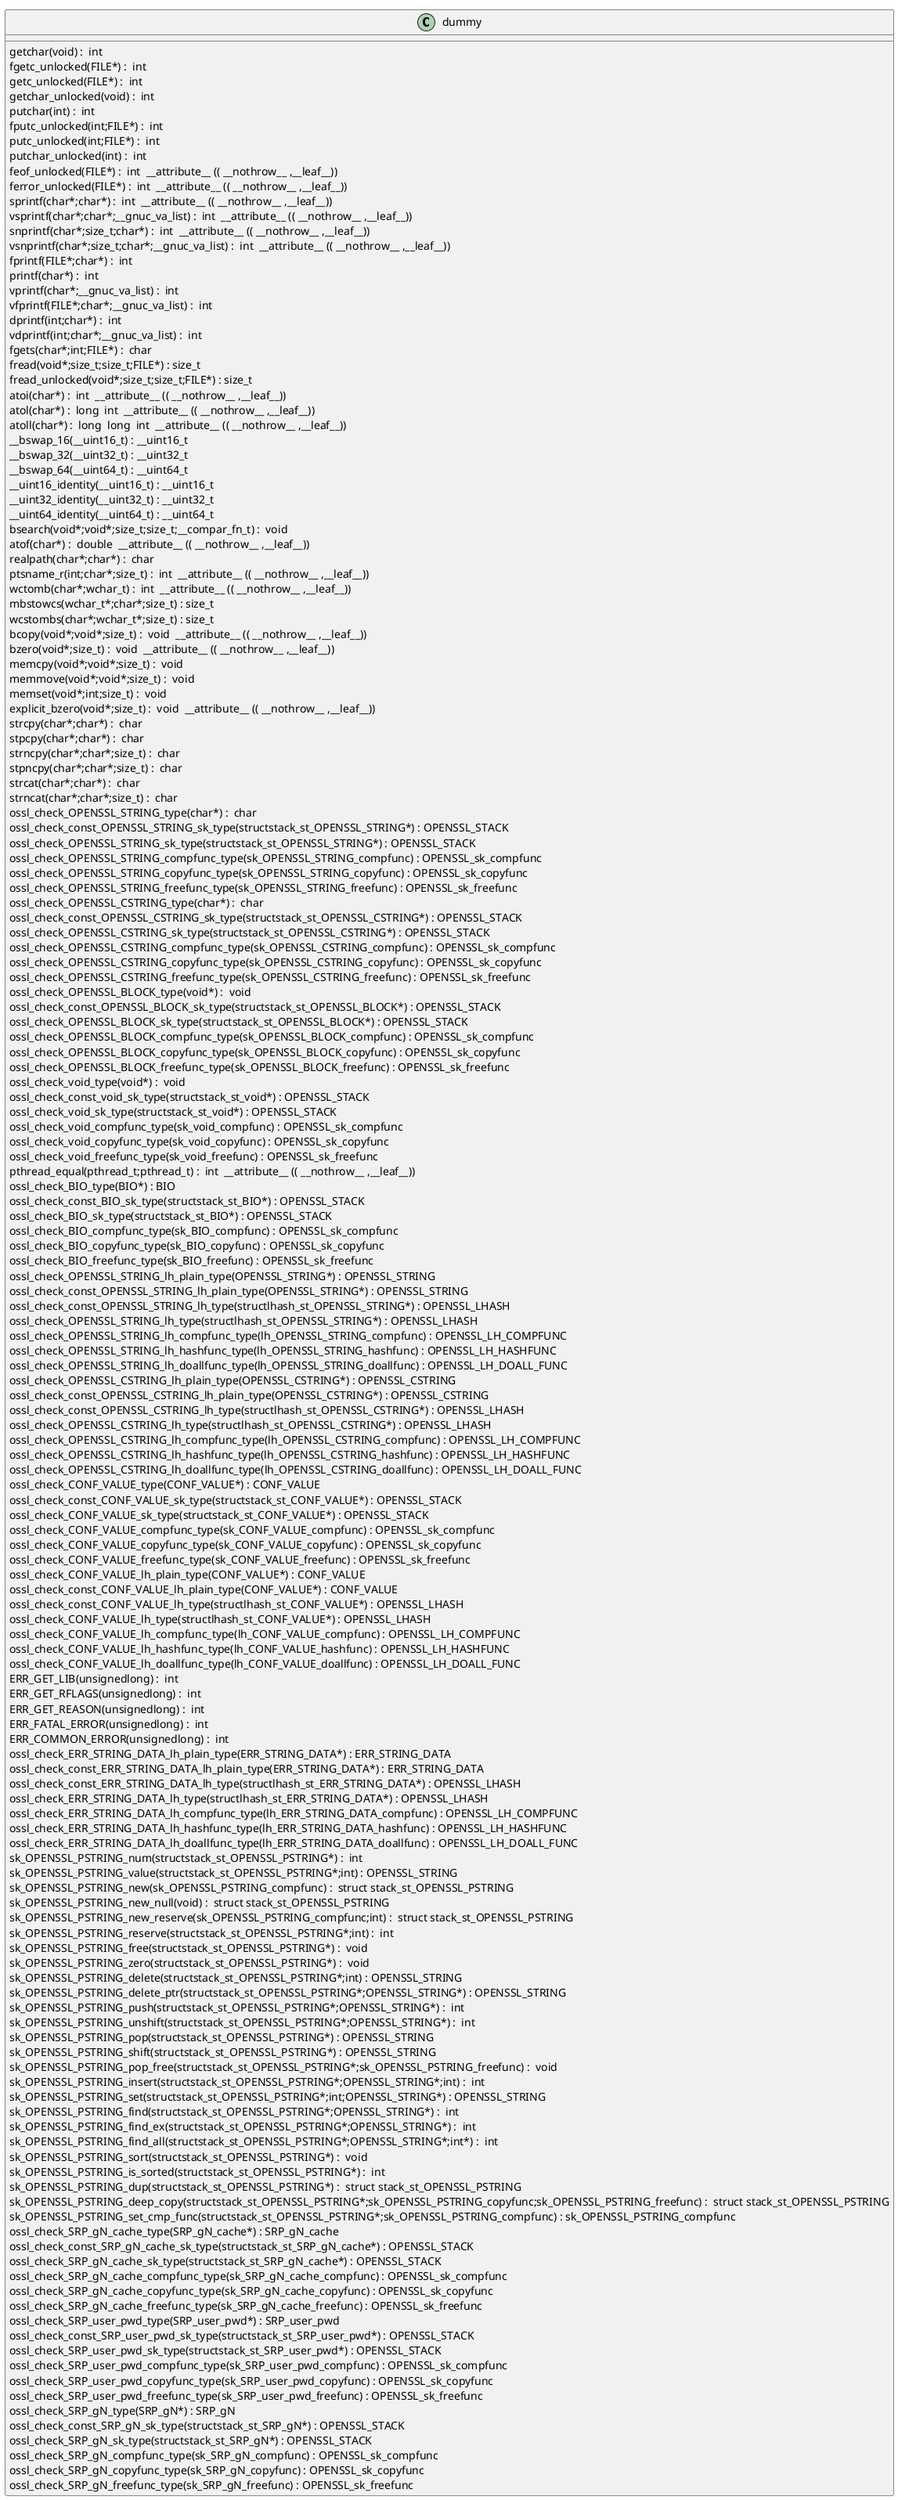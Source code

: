 @startuml
!pragma layout smetana
class dummy {
getchar(void) :  int  [[[./../.././qc/apps/srp.c.html#762]]]
fgetc_unlocked(FILE*) :  int  [[[./../.././qc/apps/srp.c.html#771]]]
getc_unlocked(FILE*) :  int  [[[./../.././qc/apps/srp.c.html#781]]]
getchar_unlocked(void) :  int  [[[./../.././qc/apps/srp.c.html#788]]]
putchar(int) :  int  [[[./../.././qc/apps/srp.c.html#797]]]
fputc_unlocked(int;FILE*) :  int  [[[./../.././qc/apps/srp.c.html#806]]]
putc_unlocked(int;FILE*) :  int  [[[./../.././qc/apps/srp.c.html#816]]]
putchar_unlocked(int) :  int  [[[./../.././qc/apps/srp.c.html#823]]]
feof_unlocked(FILE*) :  int  __attribute__ (( __nothrow__ ,__leaf__)) [[[./../.././qc/apps/srp.c.html#829]]]
ferror_unlocked(FILE*) :  int  __attribute__ (( __nothrow__ ,__leaf__)) [[[./../.././qc/apps/srp.c.html#836]]]
sprintf(char*;char*) :  int  __attribute__ (( __nothrow__ ,__leaf__)) [[[./../.././qc/apps/srp.c.html#855]]]
vsprintf(char*;char*;__gnuc_va_list) :  int  __attribute__ (( __nothrow__ ,__leaf__)) [[[./../.././qc/apps/srp.c.html#868]]]
snprintf(char*;size_t;char*) :  int  __attribute__ (( __nothrow__ ,__leaf__)) [[[./../.././qc/apps/srp.c.html#887]]]
vsnprintf(char*;size_t;char*;__gnuc_va_list) :  int  __attribute__ (( __nothrow__ ,__leaf__)) [[[./../.././qc/apps/srp.c.html#901]]]
fprintf(FILE*;char*) :  int  [[[./../.././qc/apps/srp.c.html#922]]]
printf(char*) :  int  [[[./../.././qc/apps/srp.c.html#929]]]
vprintf(char*;__gnuc_va_list) :  int  [[[./../.././qc/apps/srp.c.html#941]]]
vfprintf(FILE*;char*;__gnuc_va_list) :  int  [[[./../.././qc/apps/srp.c.html#951]]]
dprintf(int;char*) :  int  [[[./../.././qc/apps/srp.c.html#966]]]
vdprintf(int;char*;__gnuc_va_list) :  int  [[[./../.././qc/apps/srp.c.html#977]]]
fgets(char*;int;FILE*) :  char  [[[./../.././qc/apps/srp.c.html#996]]]
fread(void*;size_t;size_t;FILE*) : size_t [[[./../.././qc/apps/srp.c.html#1022]]]
fread_unlocked(void*;size_t;size_t;FILE*) : size_t [[[./../.././qc/apps/srp.c.html#1049]]]
atoi(char*) :  int  __attribute__ (( __nothrow__ ,__leaf__)) [[[./../.././qc/apps/srp.c.html#1209]]]
atol(char*) :  long  int  __attribute__ (( __nothrow__ ,__leaf__)) [[[./../.././qc/apps/srp.c.html#1214]]]
atoll(char*) :  long  long  int  __attribute__ (( __nothrow__ ,__leaf__)) [[[./../.././qc/apps/srp.c.html#1221]]]
__bswap_16(__uint16_t) : __uint16_t [[[./../.././qc/apps/srp.c.html#1374]]]
__bswap_32(__uint32_t) : __uint32_t [[[./../.././qc/apps/srp.c.html#1389]]]
__bswap_64(__uint64_t) : __uint64_t [[[./../.././qc/apps/srp.c.html#1399]]]
__uint16_identity(__uint16_t) : __uint16_t [[[./../.././qc/apps/srp.c.html#1411]]]
__uint32_identity(__uint32_t) : __uint32_t [[[./../.././qc/apps/srp.c.html#1417]]]
__uint64_identity(__uint64_t) : __uint64_t [[[./../.././qc/apps/srp.c.html#1423]]]
bsearch(void*;void*;size_t;size_t;__compar_fn_t) :  void  [[[./../.././qc/apps/srp.c.html#2091]]]
atof(char*) :  double  __attribute__ (( __nothrow__ ,__leaf__)) [[[./../.././qc/apps/srp.c.html#19899]]]
realpath(char*;char*) :  char  [[[./../.././qc/apps/srp.c.html#1]]]
ptsname_r(int;char*;size_t) :  int  __attribute__ (( __nothrow__ ,__leaf__)) [[[./../.././qc/apps/srp.c.html#1]]]
wctomb(char*;wchar_t) :  int  __attribute__ (( __nothrow__ ,__leaf__)) [[[./../.././qc/apps/srp.c.html#1]]]
mbstowcs(wchar_t*;char*;size_t) : size_t [[[./../.././qc/apps/srp.c.html#1]]]
wcstombs(char*;wchar_t*;size_t) : size_t [[[./../.././qc/apps/srp.c.html#1]]]
bcopy(void*;void*;size_t) :  void  __attribute__ (( __nothrow__ ,__leaf__)) [[[./../.././qc/apps/srp.c.html#1]]]
bzero(void*;size_t) :  void  __attribute__ (( __nothrow__ ,__leaf__)) [[[./../.././qc/apps/srp.c.html#1]]]
memcpy(void*;void*;size_t) :  void  [[[./../.././qc/apps/srp.c.html#1]]]
memmove(void*;void*;size_t) :  void  [[[./../.././qc/apps/srp.c.html#1]]]
memset(void*;int;size_t) :  void  [[[./../.././qc/apps/srp.c.html#1]]]
explicit_bzero(void*;size_t) :  void  __attribute__ (( __nothrow__ ,__leaf__)) [[[./../.././qc/apps/srp.c.html#1]]]
strcpy(char*;char*) :  char  [[[./../.././qc/apps/srp.c.html#1]]]
stpcpy(char*;char*) :  char  [[[./../.././qc/apps/srp.c.html#1]]]
strncpy(char*;char*;size_t) :  char  [[[./../.././qc/apps/srp.c.html#1]]]
stpncpy(char*;char*;size_t) :  char  [[[./../.././qc/apps/srp.c.html#1]]]
strcat(char*;char*) :  char  [[[./../.././qc/apps/srp.c.html#1]]]
strncat(char*;char*;size_t) :  char  [[[./../.././qc/apps/srp.c.html#1]]]
ossl_check_OPENSSL_STRING_type(char*) :  char  [[[./../.././qc/apps/srp.c.html#1]]]
ossl_check_const_OPENSSL_STRING_sk_type(structstack_st_OPENSSL_STRING*) : OPENSSL_STACK [[[./../.././qc/apps/srp.c.html#1]]]
ossl_check_OPENSSL_STRING_sk_type(structstack_st_OPENSSL_STRING*) : OPENSSL_STACK [[[./../.././qc/apps/srp.c.html#1]]]
ossl_check_OPENSSL_STRING_compfunc_type(sk_OPENSSL_STRING_compfunc) : OPENSSL_sk_compfunc [[[./../.././qc/apps/srp.c.html#1]]]
ossl_check_OPENSSL_STRING_copyfunc_type(sk_OPENSSL_STRING_copyfunc) : OPENSSL_sk_copyfunc [[[./../.././qc/apps/srp.c.html#1]]]
ossl_check_OPENSSL_STRING_freefunc_type(sk_OPENSSL_STRING_freefunc) : OPENSSL_sk_freefunc [[[./../.././qc/apps/srp.c.html#1]]]
ossl_check_OPENSSL_CSTRING_type(char*) :  char  [[[./../.././qc/apps/srp.c.html#1]]]
ossl_check_const_OPENSSL_CSTRING_sk_type(structstack_st_OPENSSL_CSTRING*) : OPENSSL_STACK [[[./../.././qc/apps/srp.c.html#1]]]
ossl_check_OPENSSL_CSTRING_sk_type(structstack_st_OPENSSL_CSTRING*) : OPENSSL_STACK [[[./../.././qc/apps/srp.c.html#1]]]
ossl_check_OPENSSL_CSTRING_compfunc_type(sk_OPENSSL_CSTRING_compfunc) : OPENSSL_sk_compfunc [[[./../.././qc/apps/srp.c.html#1]]]
ossl_check_OPENSSL_CSTRING_copyfunc_type(sk_OPENSSL_CSTRING_copyfunc) : OPENSSL_sk_copyfunc [[[./../.././qc/apps/srp.c.html#1]]]
ossl_check_OPENSSL_CSTRING_freefunc_type(sk_OPENSSL_CSTRING_freefunc) : OPENSSL_sk_freefunc [[[./../.././qc/apps/srp.c.html#1]]]
ossl_check_OPENSSL_BLOCK_type(void*) :  void  [[[./../.././qc/apps/srp.c.html#1]]]
ossl_check_const_OPENSSL_BLOCK_sk_type(structstack_st_OPENSSL_BLOCK*) : OPENSSL_STACK [[[./../.././qc/apps/srp.c.html#1]]]
ossl_check_OPENSSL_BLOCK_sk_type(structstack_st_OPENSSL_BLOCK*) : OPENSSL_STACK [[[./../.././qc/apps/srp.c.html#1]]]
ossl_check_OPENSSL_BLOCK_compfunc_type(sk_OPENSSL_BLOCK_compfunc) : OPENSSL_sk_compfunc [[[./../.././qc/apps/srp.c.html#1]]]
ossl_check_OPENSSL_BLOCK_copyfunc_type(sk_OPENSSL_BLOCK_copyfunc) : OPENSSL_sk_copyfunc [[[./../.././qc/apps/srp.c.html#1]]]
ossl_check_OPENSSL_BLOCK_freefunc_type(sk_OPENSSL_BLOCK_freefunc) : OPENSSL_sk_freefunc [[[./../.././qc/apps/srp.c.html#1]]]
ossl_check_void_type(void*) :  void  [[[./../.././qc/apps/srp.c.html#1]]]
ossl_check_const_void_sk_type(structstack_st_void*) : OPENSSL_STACK [[[./../.././qc/apps/srp.c.html#1]]]
ossl_check_void_sk_type(structstack_st_void*) : OPENSSL_STACK [[[./../.././qc/apps/srp.c.html#1]]]
ossl_check_void_compfunc_type(sk_void_compfunc) : OPENSSL_sk_compfunc [[[./../.././qc/apps/srp.c.html#1]]]
ossl_check_void_copyfunc_type(sk_void_copyfunc) : OPENSSL_sk_copyfunc [[[./../.././qc/apps/srp.c.html#1]]]
ossl_check_void_freefunc_type(sk_void_freefunc) : OPENSSL_sk_freefunc [[[./../.././qc/apps/srp.c.html#1]]]
pthread_equal(pthread_t;pthread_t) :  int  __attribute__ (( __nothrow__ ,__leaf__)) [[[./../.././qc/apps/srp.c.html#1]]]
ossl_check_BIO_type(BIO*) : BIO [[[./../.././qc/apps/srp.c.html#1]]]
ossl_check_const_BIO_sk_type(structstack_st_BIO*) : OPENSSL_STACK [[[./../.././qc/apps/srp.c.html#1]]]
ossl_check_BIO_sk_type(structstack_st_BIO*) : OPENSSL_STACK [[[./../.././qc/apps/srp.c.html#1]]]
ossl_check_BIO_compfunc_type(sk_BIO_compfunc) : OPENSSL_sk_compfunc [[[./../.././qc/apps/srp.c.html#1]]]
ossl_check_BIO_copyfunc_type(sk_BIO_copyfunc) : OPENSSL_sk_copyfunc [[[./../.././qc/apps/srp.c.html#1]]]
ossl_check_BIO_freefunc_type(sk_BIO_freefunc) : OPENSSL_sk_freefunc [[[./../.././qc/apps/srp.c.html#1]]]
ossl_check_OPENSSL_STRING_lh_plain_type(OPENSSL_STRING*) : OPENSSL_STRING [[[./../.././qc/apps/srp.c.html#1]]]
ossl_check_const_OPENSSL_STRING_lh_plain_type(OPENSSL_STRING*) : OPENSSL_STRING [[[./../.././qc/apps/srp.c.html#1]]]
ossl_check_const_OPENSSL_STRING_lh_type(structlhash_st_OPENSSL_STRING*) : OPENSSL_LHASH [[[./../.././qc/apps/srp.c.html#1]]]
ossl_check_OPENSSL_STRING_lh_type(structlhash_st_OPENSSL_STRING*) : OPENSSL_LHASH [[[./../.././qc/apps/srp.c.html#1]]]
ossl_check_OPENSSL_STRING_lh_compfunc_type(lh_OPENSSL_STRING_compfunc) : OPENSSL_LH_COMPFUNC [[[./../.././qc/apps/srp.c.html#1]]]
ossl_check_OPENSSL_STRING_lh_hashfunc_type(lh_OPENSSL_STRING_hashfunc) : OPENSSL_LH_HASHFUNC [[[./../.././qc/apps/srp.c.html#1]]]
ossl_check_OPENSSL_STRING_lh_doallfunc_type(lh_OPENSSL_STRING_doallfunc) : OPENSSL_LH_DOALL_FUNC [[[./../.././qc/apps/srp.c.html#1]]]
ossl_check_OPENSSL_CSTRING_lh_plain_type(OPENSSL_CSTRING*) : OPENSSL_CSTRING [[[./../.././qc/apps/srp.c.html#1]]]
ossl_check_const_OPENSSL_CSTRING_lh_plain_type(OPENSSL_CSTRING*) : OPENSSL_CSTRING [[[./../.././qc/apps/srp.c.html#1]]]
ossl_check_const_OPENSSL_CSTRING_lh_type(structlhash_st_OPENSSL_CSTRING*) : OPENSSL_LHASH [[[./../.././qc/apps/srp.c.html#1]]]
ossl_check_OPENSSL_CSTRING_lh_type(structlhash_st_OPENSSL_CSTRING*) : OPENSSL_LHASH [[[./../.././qc/apps/srp.c.html#1]]]
ossl_check_OPENSSL_CSTRING_lh_compfunc_type(lh_OPENSSL_CSTRING_compfunc) : OPENSSL_LH_COMPFUNC [[[./../.././qc/apps/srp.c.html#1]]]
ossl_check_OPENSSL_CSTRING_lh_hashfunc_type(lh_OPENSSL_CSTRING_hashfunc) : OPENSSL_LH_HASHFUNC [[[./../.././qc/apps/srp.c.html#1]]]
ossl_check_OPENSSL_CSTRING_lh_doallfunc_type(lh_OPENSSL_CSTRING_doallfunc) : OPENSSL_LH_DOALL_FUNC [[[./../.././qc/apps/srp.c.html#1]]]
ossl_check_CONF_VALUE_type(CONF_VALUE*) : CONF_VALUE [[[./../.././qc/apps/srp.c.html#1]]]
ossl_check_const_CONF_VALUE_sk_type(structstack_st_CONF_VALUE*) : OPENSSL_STACK [[[./../.././qc/apps/srp.c.html#1]]]
ossl_check_CONF_VALUE_sk_type(structstack_st_CONF_VALUE*) : OPENSSL_STACK [[[./../.././qc/apps/srp.c.html#1]]]
ossl_check_CONF_VALUE_compfunc_type(sk_CONF_VALUE_compfunc) : OPENSSL_sk_compfunc [[[./../.././qc/apps/srp.c.html#1]]]
ossl_check_CONF_VALUE_copyfunc_type(sk_CONF_VALUE_copyfunc) : OPENSSL_sk_copyfunc [[[./../.././qc/apps/srp.c.html#1]]]
ossl_check_CONF_VALUE_freefunc_type(sk_CONF_VALUE_freefunc) : OPENSSL_sk_freefunc [[[./../.././qc/apps/srp.c.html#1]]]
ossl_check_CONF_VALUE_lh_plain_type(CONF_VALUE*) : CONF_VALUE [[[./../.././qc/apps/srp.c.html#1]]]
ossl_check_const_CONF_VALUE_lh_plain_type(CONF_VALUE*) : CONF_VALUE [[[./../.././qc/apps/srp.c.html#1]]]
ossl_check_const_CONF_VALUE_lh_type(structlhash_st_CONF_VALUE*) : OPENSSL_LHASH [[[./../.././qc/apps/srp.c.html#1]]]
ossl_check_CONF_VALUE_lh_type(structlhash_st_CONF_VALUE*) : OPENSSL_LHASH [[[./../.././qc/apps/srp.c.html#1]]]
ossl_check_CONF_VALUE_lh_compfunc_type(lh_CONF_VALUE_compfunc) : OPENSSL_LH_COMPFUNC [[[./../.././qc/apps/srp.c.html#1]]]
ossl_check_CONF_VALUE_lh_hashfunc_type(lh_CONF_VALUE_hashfunc) : OPENSSL_LH_HASHFUNC [[[./../.././qc/apps/srp.c.html#1]]]
ossl_check_CONF_VALUE_lh_doallfunc_type(lh_CONF_VALUE_doallfunc) : OPENSSL_LH_DOALL_FUNC [[[./../.././qc/apps/srp.c.html#1]]]
ERR_GET_LIB(unsignedlong) :  int  [[[./../.././qc/apps/srp.c.html#1]]]
ERR_GET_RFLAGS(unsignedlong) :  int  [[[./../.././qc/apps/srp.c.html#1]]]
ERR_GET_REASON(unsignedlong) :  int  [[[./../.././qc/apps/srp.c.html#1]]]
ERR_FATAL_ERROR(unsignedlong) :  int  [[[./../.././qc/apps/srp.c.html#1]]]
ERR_COMMON_ERROR(unsignedlong) :  int  [[[./../.././qc/apps/srp.c.html#1]]]
ossl_check_ERR_STRING_DATA_lh_plain_type(ERR_STRING_DATA*) : ERR_STRING_DATA [[[./../.././qc/apps/srp.c.html#1]]]
ossl_check_const_ERR_STRING_DATA_lh_plain_type(ERR_STRING_DATA*) : ERR_STRING_DATA [[[./../.././qc/apps/srp.c.html#1]]]
ossl_check_const_ERR_STRING_DATA_lh_type(structlhash_st_ERR_STRING_DATA*) : OPENSSL_LHASH [[[./../.././qc/apps/srp.c.html#1]]]
ossl_check_ERR_STRING_DATA_lh_type(structlhash_st_ERR_STRING_DATA*) : OPENSSL_LHASH [[[./../.././qc/apps/srp.c.html#1]]]
ossl_check_ERR_STRING_DATA_lh_compfunc_type(lh_ERR_STRING_DATA_compfunc) : OPENSSL_LH_COMPFUNC [[[./../.././qc/apps/srp.c.html#1]]]
ossl_check_ERR_STRING_DATA_lh_hashfunc_type(lh_ERR_STRING_DATA_hashfunc) : OPENSSL_LH_HASHFUNC [[[./../.././qc/apps/srp.c.html#1]]]
ossl_check_ERR_STRING_DATA_lh_doallfunc_type(lh_ERR_STRING_DATA_doallfunc) : OPENSSL_LH_DOALL_FUNC [[[./../.././qc/apps/srp.c.html#1]]]
sk_OPENSSL_PSTRING_num(structstack_st_OPENSSL_PSTRING*) :  int  [[[./../.././qc/apps/srp.c.html#1]]]
sk_OPENSSL_PSTRING_value(structstack_st_OPENSSL_PSTRING*;int) : OPENSSL_STRING [[[./../.././qc/apps/srp.c.html#1]]]
sk_OPENSSL_PSTRING_new(sk_OPENSSL_PSTRING_compfunc) :  struct stack_st_OPENSSL_PSTRING [[[./../.././qc/apps/srp.c.html#1]]]
sk_OPENSSL_PSTRING_new_null(void) :  struct stack_st_OPENSSL_PSTRING [[[./../.././qc/apps/srp.c.html#1]]]
sk_OPENSSL_PSTRING_new_reserve(sk_OPENSSL_PSTRING_compfunc;int) :  struct stack_st_OPENSSL_PSTRING [[[./../.././qc/apps/srp.c.html#1]]]
sk_OPENSSL_PSTRING_reserve(structstack_st_OPENSSL_PSTRING*;int) :  int  [[[./../.././qc/apps/srp.c.html#1]]]
sk_OPENSSL_PSTRING_free(structstack_st_OPENSSL_PSTRING*) :  void  [[[./../.././qc/apps/srp.c.html#1]]]
sk_OPENSSL_PSTRING_zero(structstack_st_OPENSSL_PSTRING*) :  void  [[[./../.././qc/apps/srp.c.html#1]]]
sk_OPENSSL_PSTRING_delete(structstack_st_OPENSSL_PSTRING*;int) : OPENSSL_STRING [[[./../.././qc/apps/srp.c.html#1]]]
sk_OPENSSL_PSTRING_delete_ptr(structstack_st_OPENSSL_PSTRING*;OPENSSL_STRING*) : OPENSSL_STRING [[[./../.././qc/apps/srp.c.html#1]]]
sk_OPENSSL_PSTRING_push(structstack_st_OPENSSL_PSTRING*;OPENSSL_STRING*) :  int  [[[./../.././qc/apps/srp.c.html#1]]]
sk_OPENSSL_PSTRING_unshift(structstack_st_OPENSSL_PSTRING*;OPENSSL_STRING*) :  int  [[[./../.././qc/apps/srp.c.html#1]]]
sk_OPENSSL_PSTRING_pop(structstack_st_OPENSSL_PSTRING*) : OPENSSL_STRING [[[./../.././qc/apps/srp.c.html#1]]]
sk_OPENSSL_PSTRING_shift(structstack_st_OPENSSL_PSTRING*) : OPENSSL_STRING [[[./../.././qc/apps/srp.c.html#1]]]
sk_OPENSSL_PSTRING_pop_free(structstack_st_OPENSSL_PSTRING*;sk_OPENSSL_PSTRING_freefunc) :  void  [[[./../.././qc/apps/srp.c.html#1]]]
sk_OPENSSL_PSTRING_insert(structstack_st_OPENSSL_PSTRING*;OPENSSL_STRING*;int) :  int  [[[./../.././qc/apps/srp.c.html#1]]]
sk_OPENSSL_PSTRING_set(structstack_st_OPENSSL_PSTRING*;int;OPENSSL_STRING*) : OPENSSL_STRING [[[./../.././qc/apps/srp.c.html#1]]]
sk_OPENSSL_PSTRING_find(structstack_st_OPENSSL_PSTRING*;OPENSSL_STRING*) :  int  [[[./../.././qc/apps/srp.c.html#1]]]
sk_OPENSSL_PSTRING_find_ex(structstack_st_OPENSSL_PSTRING*;OPENSSL_STRING*) :  int  [[[./../.././qc/apps/srp.c.html#1]]]
sk_OPENSSL_PSTRING_find_all(structstack_st_OPENSSL_PSTRING*;OPENSSL_STRING*;int*) :  int  [[[./../.././qc/apps/srp.c.html#1]]]
sk_OPENSSL_PSTRING_sort(structstack_st_OPENSSL_PSTRING*) :  void  [[[./../.././qc/apps/srp.c.html#1]]]
sk_OPENSSL_PSTRING_is_sorted(structstack_st_OPENSSL_PSTRING*) :  int  [[[./../.././qc/apps/srp.c.html#1]]]
sk_OPENSSL_PSTRING_dup(structstack_st_OPENSSL_PSTRING*) :  struct stack_st_OPENSSL_PSTRING [[[./../.././qc/apps/srp.c.html#1]]]
sk_OPENSSL_PSTRING_deep_copy(structstack_st_OPENSSL_PSTRING*;sk_OPENSSL_PSTRING_copyfunc;sk_OPENSSL_PSTRING_freefunc) :  struct stack_st_OPENSSL_PSTRING [[[./../.././qc/apps/srp.c.html#1]]]
sk_OPENSSL_PSTRING_set_cmp_func(structstack_st_OPENSSL_PSTRING*;sk_OPENSSL_PSTRING_compfunc) : sk_OPENSSL_PSTRING_compfunc [[[./../.././qc/apps/srp.c.html#1]]]
ossl_check_SRP_gN_cache_type(SRP_gN_cache*) : SRP_gN_cache [[[./../.././qc/apps/srp.c.html#1]]]
ossl_check_const_SRP_gN_cache_sk_type(structstack_st_SRP_gN_cache*) : OPENSSL_STACK [[[./../.././qc/apps/srp.c.html#1]]]
ossl_check_SRP_gN_cache_sk_type(structstack_st_SRP_gN_cache*) : OPENSSL_STACK [[[./../.././qc/apps/srp.c.html#1]]]
ossl_check_SRP_gN_cache_compfunc_type(sk_SRP_gN_cache_compfunc) : OPENSSL_sk_compfunc [[[./../.././qc/apps/srp.c.html#1]]]
ossl_check_SRP_gN_cache_copyfunc_type(sk_SRP_gN_cache_copyfunc) : OPENSSL_sk_copyfunc [[[./../.././qc/apps/srp.c.html#1]]]
ossl_check_SRP_gN_cache_freefunc_type(sk_SRP_gN_cache_freefunc) : OPENSSL_sk_freefunc [[[./../.././qc/apps/srp.c.html#1]]]
ossl_check_SRP_user_pwd_type(SRP_user_pwd*) : SRP_user_pwd [[[./../.././qc/apps/srp.c.html#1]]]
ossl_check_const_SRP_user_pwd_sk_type(structstack_st_SRP_user_pwd*) : OPENSSL_STACK [[[./../.././qc/apps/srp.c.html#1]]]
ossl_check_SRP_user_pwd_sk_type(structstack_st_SRP_user_pwd*) : OPENSSL_STACK [[[./../.././qc/apps/srp.c.html#1]]]
ossl_check_SRP_user_pwd_compfunc_type(sk_SRP_user_pwd_compfunc) : OPENSSL_sk_compfunc [[[./../.././qc/apps/srp.c.html#1]]]
ossl_check_SRP_user_pwd_copyfunc_type(sk_SRP_user_pwd_copyfunc) : OPENSSL_sk_copyfunc [[[./../.././qc/apps/srp.c.html#1]]]
ossl_check_SRP_user_pwd_freefunc_type(sk_SRP_user_pwd_freefunc) : OPENSSL_sk_freefunc [[[./../.././qc/apps/srp.c.html#1]]]
ossl_check_SRP_gN_type(SRP_gN*) : SRP_gN [[[./../.././qc/apps/srp.c.html#1]]]
ossl_check_const_SRP_gN_sk_type(structstack_st_SRP_gN*) : OPENSSL_STACK [[[./../.././qc/apps/srp.c.html#1]]]
ossl_check_SRP_gN_sk_type(structstack_st_SRP_gN*) : OPENSSL_STACK [[[./../.././qc/apps/srp.c.html#1]]]
ossl_check_SRP_gN_compfunc_type(sk_SRP_gN_compfunc) : OPENSSL_sk_compfunc [[[./../.././qc/apps/srp.c.html#1]]]
ossl_check_SRP_gN_copyfunc_type(sk_SRP_gN_copyfunc) : OPENSSL_sk_copyfunc [[[./../.././qc/apps/srp.c.html#1]]]
ossl_check_SRP_gN_freefunc_type(sk_SRP_gN_freefunc) : OPENSSL_sk_freefunc [[[./../.././qc/apps/srp.c.html#1]]]
} 
@enduml
